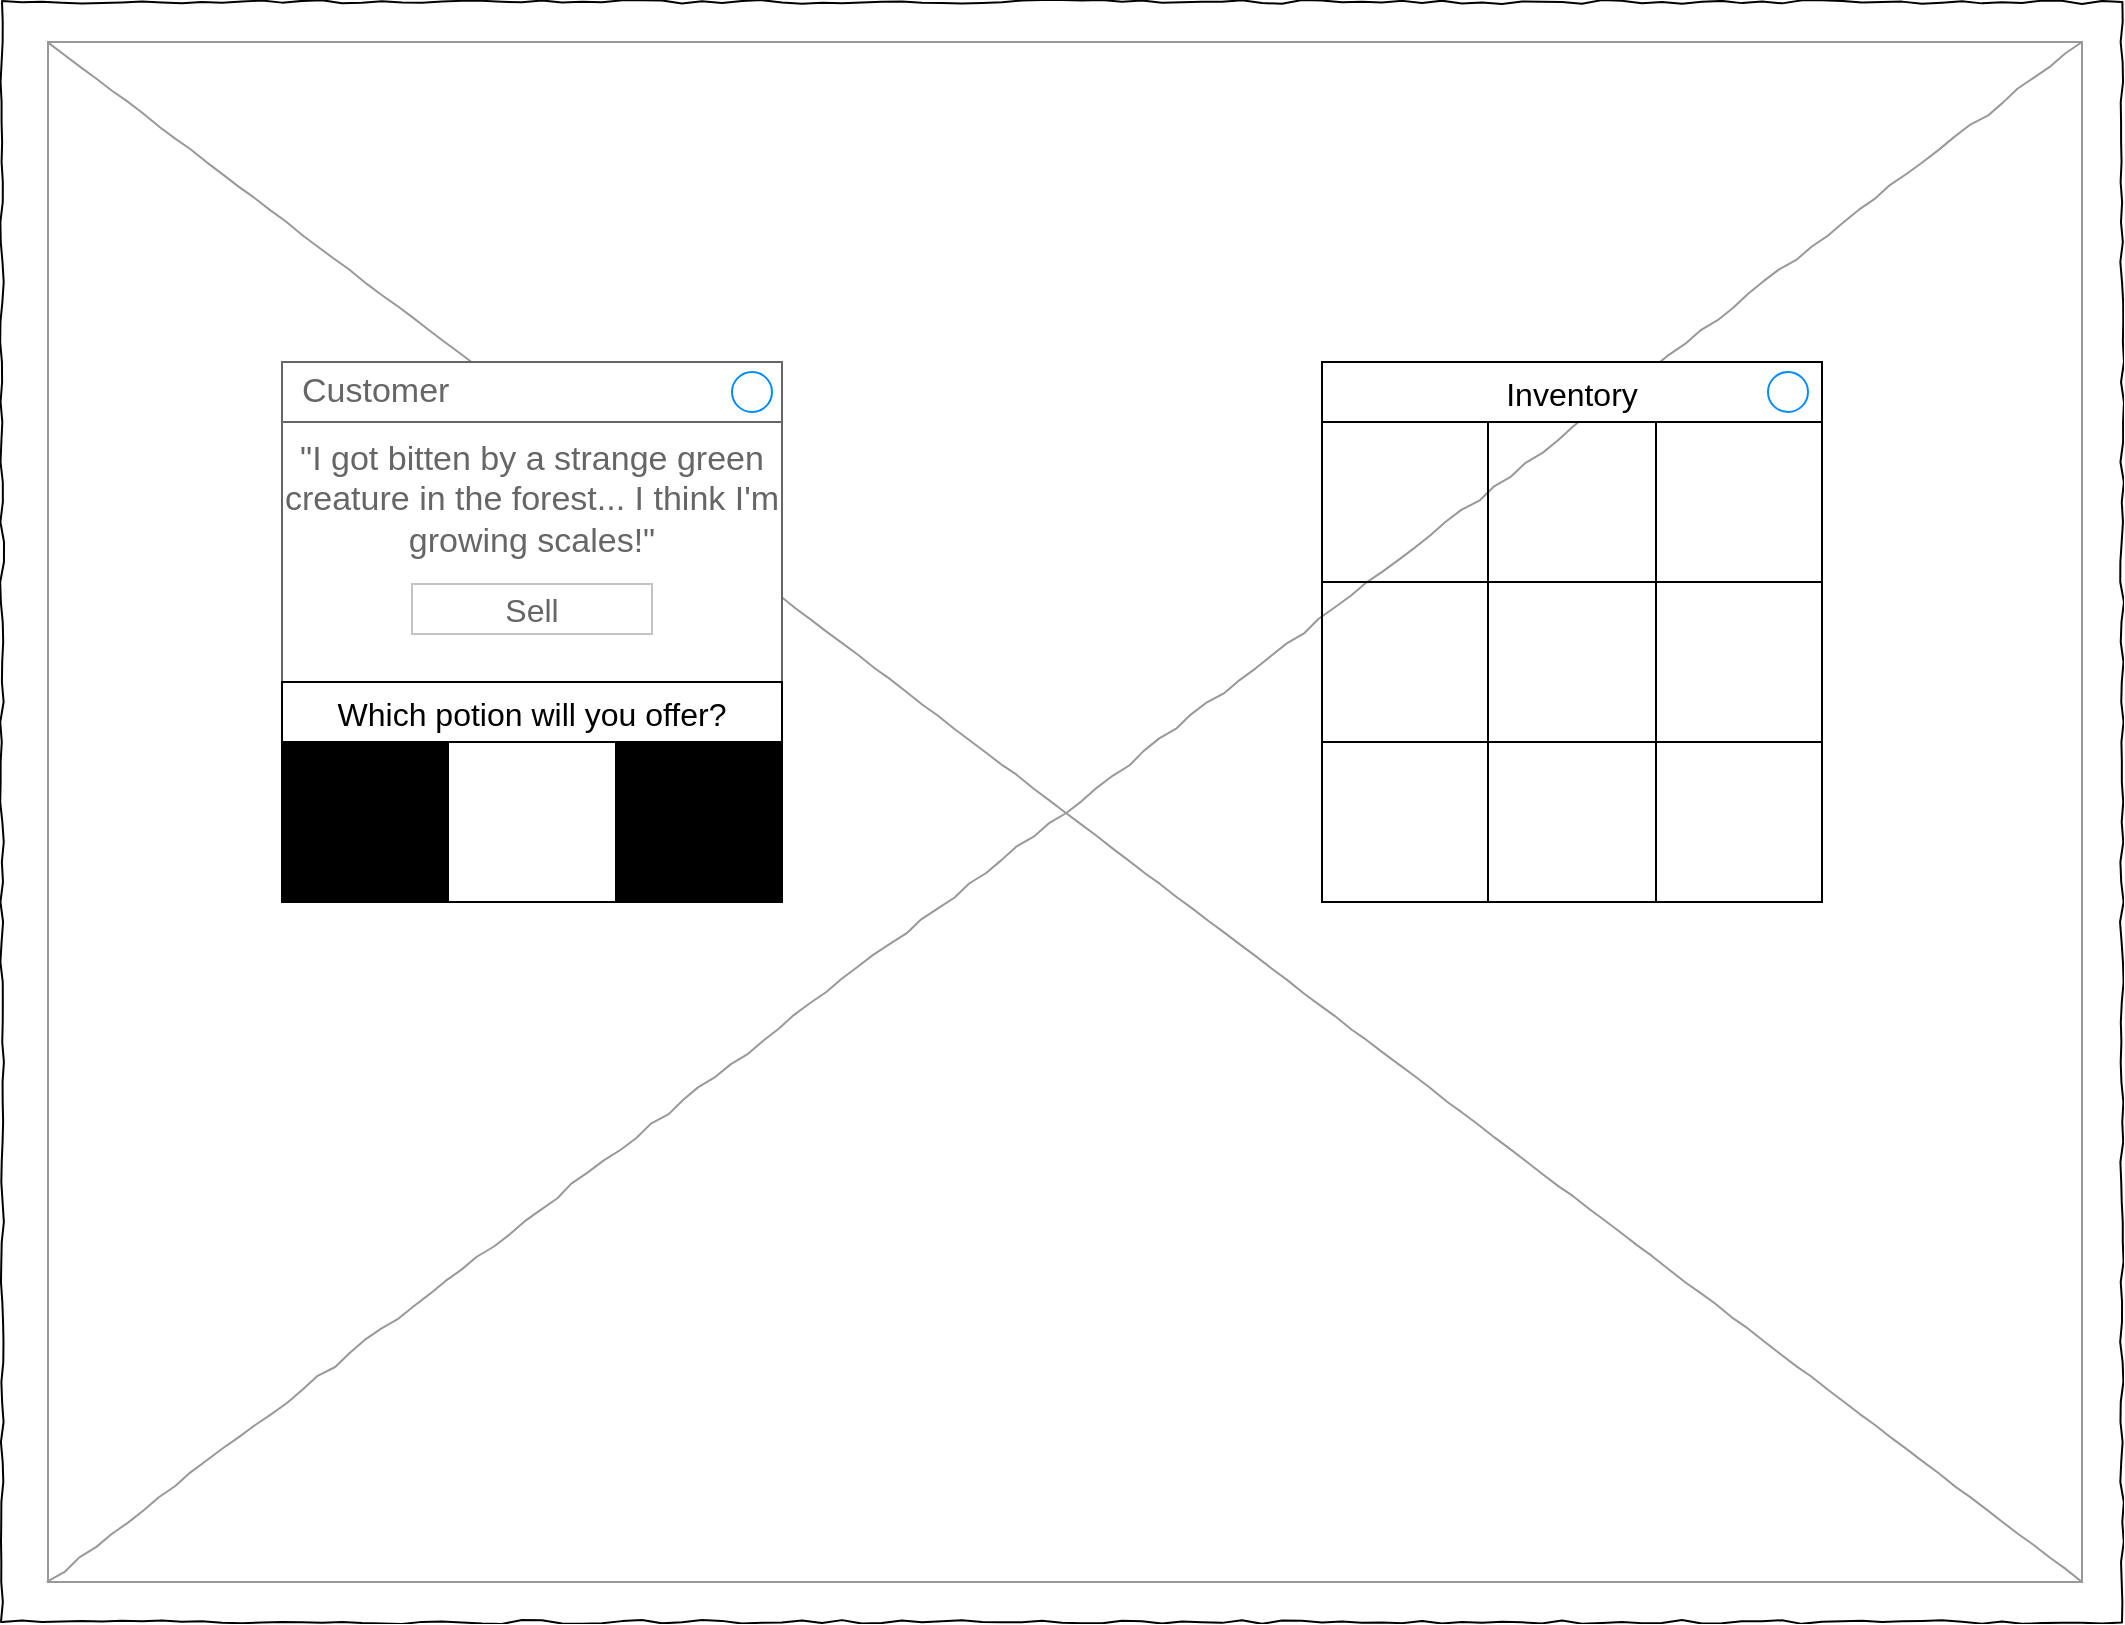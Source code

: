 <mxfile version="21.7.2" type="device">
  <diagram name="Page-1" id="03018318-947c-dd8e-b7a3-06fadd420f32">
    <mxGraphModel dx="1687" dy="929" grid="1" gridSize="10" guides="1" tooltips="1" connect="1" arrows="1" fold="1" page="1" pageScale="1" pageWidth="1100" pageHeight="850" background="none" math="0" shadow="0">
      <root>
        <mxCell id="0" />
        <mxCell id="1" parent="0" />
        <mxCell id="677b7b8949515195-1" value="" style="whiteSpace=wrap;html=1;rounded=0;shadow=0;labelBackgroundColor=none;strokeColor=#000000;strokeWidth=1;fillColor=none;fontFamily=Verdana;fontSize=12;fontColor=#000000;align=center;comic=1;" parent="1" vertex="1">
          <mxGeometry x="20" y="20" width="1060" height="810" as="geometry" />
        </mxCell>
        <mxCell id="677b7b8949515195-16" value="" style="verticalLabelPosition=bottom;shadow=0;dashed=0;align=center;html=1;verticalAlign=top;strokeWidth=1;shape=mxgraph.mockup.graphics.simpleIcon;strokeColor=#999999;rounded=0;labelBackgroundColor=none;fontFamily=Verdana;fontSize=14;fontColor=#000000;comic=1;" parent="1" vertex="1">
          <mxGeometry x="43" y="40" width="1017" height="770" as="geometry" />
        </mxCell>
        <mxCell id="71NfUQhNIwmWo0_34UYC-1" value="&quot;I got bitten by a strange green creature in the forest... I think I&#39;m growing scales!&quot;" style="strokeWidth=1;shadow=0;dashed=0;align=center;html=1;shape=mxgraph.mockup.containers.rrect;rSize=0;strokeColor=#666666;fontColor=#666666;fontSize=17;verticalAlign=top;whiteSpace=wrap;fillColor=#ffffff;spacingTop=32;" vertex="1" parent="1">
          <mxGeometry x="160" y="200" width="250" height="160" as="geometry" />
        </mxCell>
        <mxCell id="71NfUQhNIwmWo0_34UYC-2" value="Customer" style="strokeWidth=1;shadow=0;dashed=0;align=center;html=1;shape=mxgraph.mockup.containers.rrect;rSize=0;fontSize=17;fontColor=#666666;strokeColor=#666666;align=left;spacingLeft=8;fillColor=#ffffff;resizeWidth=1;whiteSpace=wrap;" vertex="1" parent="71NfUQhNIwmWo0_34UYC-1">
          <mxGeometry width="250" height="30" relative="1" as="geometry" />
        </mxCell>
        <mxCell id="71NfUQhNIwmWo0_34UYC-3" value="" style="shape=ellipse;strokeColor=#008cff;resizable=0;fillColor=none;html=1;" vertex="1" parent="71NfUQhNIwmWo0_34UYC-2">
          <mxGeometry x="1" y="0.5" width="20" height="20" relative="1" as="geometry">
            <mxPoint x="-25" y="-10" as="offset" />
          </mxGeometry>
        </mxCell>
        <mxCell id="71NfUQhNIwmWo0_34UYC-31" value="Sell" style="strokeWidth=1;shadow=0;dashed=0;align=center;html=1;shape=mxgraph.mockup.containers.rrect;rSize=0;fontSize=16;fontColor=#666666;strokeColor=#c4c4c4;resizable=0;whiteSpace=wrap;fillColor=#ffffff;" vertex="1" parent="71NfUQhNIwmWo0_34UYC-1">
          <mxGeometry x="0.5" y="1" width="120" height="25" relative="1" as="geometry">
            <mxPoint x="-60" y="-49" as="offset" />
          </mxGeometry>
        </mxCell>
        <mxCell id="71NfUQhNIwmWo0_34UYC-5" value="Which potion will you offer?" style="shape=table;startSize=30;container=1;collapsible=0;childLayout=tableLayout;strokeColor=default;fontSize=16;" vertex="1" parent="1">
          <mxGeometry x="160" y="360" width="250" height="110" as="geometry" />
        </mxCell>
        <mxCell id="71NfUQhNIwmWo0_34UYC-6" value="" style="shape=tableRow;horizontal=0;startSize=0;swimlaneHead=0;swimlaneBody=0;strokeColor=inherit;top=0;left=0;bottom=0;right=0;collapsible=0;dropTarget=0;fillColor=none;points=[[0,0.5],[1,0.5]];portConstraint=eastwest;fontSize=16;" vertex="1" parent="71NfUQhNIwmWo0_34UYC-5">
          <mxGeometry y="30" width="250" height="80" as="geometry" />
        </mxCell>
        <mxCell id="71NfUQhNIwmWo0_34UYC-7" value="" style="shape=partialRectangle;html=1;whiteSpace=wrap;connectable=0;overflow=hidden;top=0;left=0;bottom=0;right=0;pointerEvents=1;fontSize=16;fillColor=#000000;strokeColor=#666666;gradientColor=none;" vertex="1" parent="71NfUQhNIwmWo0_34UYC-6">
          <mxGeometry width="83" height="80" as="geometry">
            <mxRectangle width="83" height="80" as="alternateBounds" />
          </mxGeometry>
        </mxCell>
        <mxCell id="71NfUQhNIwmWo0_34UYC-8" value="" style="shape=partialRectangle;html=1;whiteSpace=wrap;connectable=0;strokeColor=inherit;overflow=hidden;fillColor=none;top=0;left=0;bottom=0;right=0;pointerEvents=1;fontSize=16;" vertex="1" parent="71NfUQhNIwmWo0_34UYC-6">
          <mxGeometry x="83" width="84" height="80" as="geometry">
            <mxRectangle width="84" height="80" as="alternateBounds" />
          </mxGeometry>
        </mxCell>
        <mxCell id="71NfUQhNIwmWo0_34UYC-9" value="" style="shape=partialRectangle;html=1;whiteSpace=wrap;connectable=0;overflow=hidden;top=0;left=0;bottom=0;right=0;pointerEvents=1;fontSize=16;fillColor=#000000;strokeColor=#666666;gradientColor=none;" vertex="1" parent="71NfUQhNIwmWo0_34UYC-6">
          <mxGeometry x="167" width="83" height="80" as="geometry">
            <mxRectangle width="83" height="80" as="alternateBounds" />
          </mxGeometry>
        </mxCell>
        <mxCell id="71NfUQhNIwmWo0_34UYC-33" value="" style="group" vertex="1" connectable="0" parent="1">
          <mxGeometry x="680" y="200" width="250" height="270" as="geometry" />
        </mxCell>
        <mxCell id="71NfUQhNIwmWo0_34UYC-18" value="Inventory" style="shape=table;startSize=30;container=1;collapsible=0;childLayout=tableLayout;strokeColor=default;fontSize=16;" vertex="1" parent="71NfUQhNIwmWo0_34UYC-33">
          <mxGeometry width="250" height="270" as="geometry" />
        </mxCell>
        <mxCell id="71NfUQhNIwmWo0_34UYC-19" value="" style="shape=tableRow;horizontal=0;startSize=0;swimlaneHead=0;swimlaneBody=0;strokeColor=inherit;top=0;left=0;bottom=0;right=0;collapsible=0;dropTarget=0;fillColor=none;points=[[0,0.5],[1,0.5]];portConstraint=eastwest;fontSize=16;" vertex="1" parent="71NfUQhNIwmWo0_34UYC-18">
          <mxGeometry y="30" width="250" height="80" as="geometry" />
        </mxCell>
        <mxCell id="71NfUQhNIwmWo0_34UYC-20" value="" style="shape=partialRectangle;html=1;whiteSpace=wrap;connectable=0;strokeColor=inherit;overflow=hidden;fillColor=none;top=0;left=0;bottom=0;right=0;pointerEvents=1;fontSize=16;" vertex="1" parent="71NfUQhNIwmWo0_34UYC-19">
          <mxGeometry width="83" height="80" as="geometry">
            <mxRectangle width="83" height="80" as="alternateBounds" />
          </mxGeometry>
        </mxCell>
        <mxCell id="71NfUQhNIwmWo0_34UYC-21" value="" style="shape=partialRectangle;html=1;whiteSpace=wrap;connectable=0;strokeColor=inherit;overflow=hidden;fillColor=none;top=0;left=0;bottom=0;right=0;pointerEvents=1;fontSize=16;" vertex="1" parent="71NfUQhNIwmWo0_34UYC-19">
          <mxGeometry x="83" width="84" height="80" as="geometry">
            <mxRectangle width="84" height="80" as="alternateBounds" />
          </mxGeometry>
        </mxCell>
        <mxCell id="71NfUQhNIwmWo0_34UYC-22" value="" style="shape=partialRectangle;html=1;whiteSpace=wrap;connectable=0;strokeColor=inherit;overflow=hidden;fillColor=none;top=0;left=0;bottom=0;right=0;pointerEvents=1;fontSize=16;" vertex="1" parent="71NfUQhNIwmWo0_34UYC-19">
          <mxGeometry x="167" width="83" height="80" as="geometry">
            <mxRectangle width="83" height="80" as="alternateBounds" />
          </mxGeometry>
        </mxCell>
        <mxCell id="71NfUQhNIwmWo0_34UYC-23" style="shape=tableRow;horizontal=0;startSize=0;swimlaneHead=0;swimlaneBody=0;strokeColor=inherit;top=0;left=0;bottom=0;right=0;collapsible=0;dropTarget=0;fillColor=none;points=[[0,0.5],[1,0.5]];portConstraint=eastwest;fontSize=16;" vertex="1" parent="71NfUQhNIwmWo0_34UYC-18">
          <mxGeometry y="110" width="250" height="80" as="geometry" />
        </mxCell>
        <mxCell id="71NfUQhNIwmWo0_34UYC-24" style="shape=partialRectangle;html=1;whiteSpace=wrap;connectable=0;strokeColor=inherit;overflow=hidden;fillColor=none;top=0;left=0;bottom=0;right=0;pointerEvents=1;fontSize=16;" vertex="1" parent="71NfUQhNIwmWo0_34UYC-23">
          <mxGeometry width="83" height="80" as="geometry">
            <mxRectangle width="83" height="80" as="alternateBounds" />
          </mxGeometry>
        </mxCell>
        <mxCell id="71NfUQhNIwmWo0_34UYC-25" style="shape=partialRectangle;html=1;whiteSpace=wrap;connectable=0;strokeColor=inherit;overflow=hidden;fillColor=none;top=0;left=0;bottom=0;right=0;pointerEvents=1;fontSize=16;" vertex="1" parent="71NfUQhNIwmWo0_34UYC-23">
          <mxGeometry x="83" width="84" height="80" as="geometry">
            <mxRectangle width="84" height="80" as="alternateBounds" />
          </mxGeometry>
        </mxCell>
        <mxCell id="71NfUQhNIwmWo0_34UYC-26" style="shape=partialRectangle;html=1;whiteSpace=wrap;connectable=0;strokeColor=inherit;overflow=hidden;fillColor=none;top=0;left=0;bottom=0;right=0;pointerEvents=1;fontSize=16;" vertex="1" parent="71NfUQhNIwmWo0_34UYC-23">
          <mxGeometry x="167" width="83" height="80" as="geometry">
            <mxRectangle width="83" height="80" as="alternateBounds" />
          </mxGeometry>
        </mxCell>
        <mxCell id="71NfUQhNIwmWo0_34UYC-27" style="shape=tableRow;horizontal=0;startSize=0;swimlaneHead=0;swimlaneBody=0;strokeColor=inherit;top=0;left=0;bottom=0;right=0;collapsible=0;dropTarget=0;fillColor=none;points=[[0,0.5],[1,0.5]];portConstraint=eastwest;fontSize=16;" vertex="1" parent="71NfUQhNIwmWo0_34UYC-18">
          <mxGeometry y="190" width="250" height="80" as="geometry" />
        </mxCell>
        <mxCell id="71NfUQhNIwmWo0_34UYC-28" style="shape=partialRectangle;html=1;whiteSpace=wrap;connectable=0;strokeColor=inherit;overflow=hidden;fillColor=none;top=0;left=0;bottom=0;right=0;pointerEvents=1;fontSize=16;" vertex="1" parent="71NfUQhNIwmWo0_34UYC-27">
          <mxGeometry width="83" height="80" as="geometry">
            <mxRectangle width="83" height="80" as="alternateBounds" />
          </mxGeometry>
        </mxCell>
        <mxCell id="71NfUQhNIwmWo0_34UYC-29" style="shape=partialRectangle;html=1;whiteSpace=wrap;connectable=0;strokeColor=inherit;overflow=hidden;fillColor=none;top=0;left=0;bottom=0;right=0;pointerEvents=1;fontSize=16;" vertex="1" parent="71NfUQhNIwmWo0_34UYC-27">
          <mxGeometry x="83" width="84" height="80" as="geometry">
            <mxRectangle width="84" height="80" as="alternateBounds" />
          </mxGeometry>
        </mxCell>
        <mxCell id="71NfUQhNIwmWo0_34UYC-30" style="shape=partialRectangle;html=1;whiteSpace=wrap;connectable=0;strokeColor=inherit;overflow=hidden;fillColor=none;top=0;left=0;bottom=0;right=0;pointerEvents=1;fontSize=16;" vertex="1" parent="71NfUQhNIwmWo0_34UYC-27">
          <mxGeometry x="167" width="83" height="80" as="geometry">
            <mxRectangle width="83" height="80" as="alternateBounds" />
          </mxGeometry>
        </mxCell>
        <mxCell id="71NfUQhNIwmWo0_34UYC-32" value="" style="shape=ellipse;strokeColor=#008cff;resizable=0;fillColor=none;html=1;" vertex="1" parent="71NfUQhNIwmWo0_34UYC-33">
          <mxGeometry x="223" y="5" width="20" height="20" as="geometry" />
        </mxCell>
      </root>
    </mxGraphModel>
  </diagram>
</mxfile>
